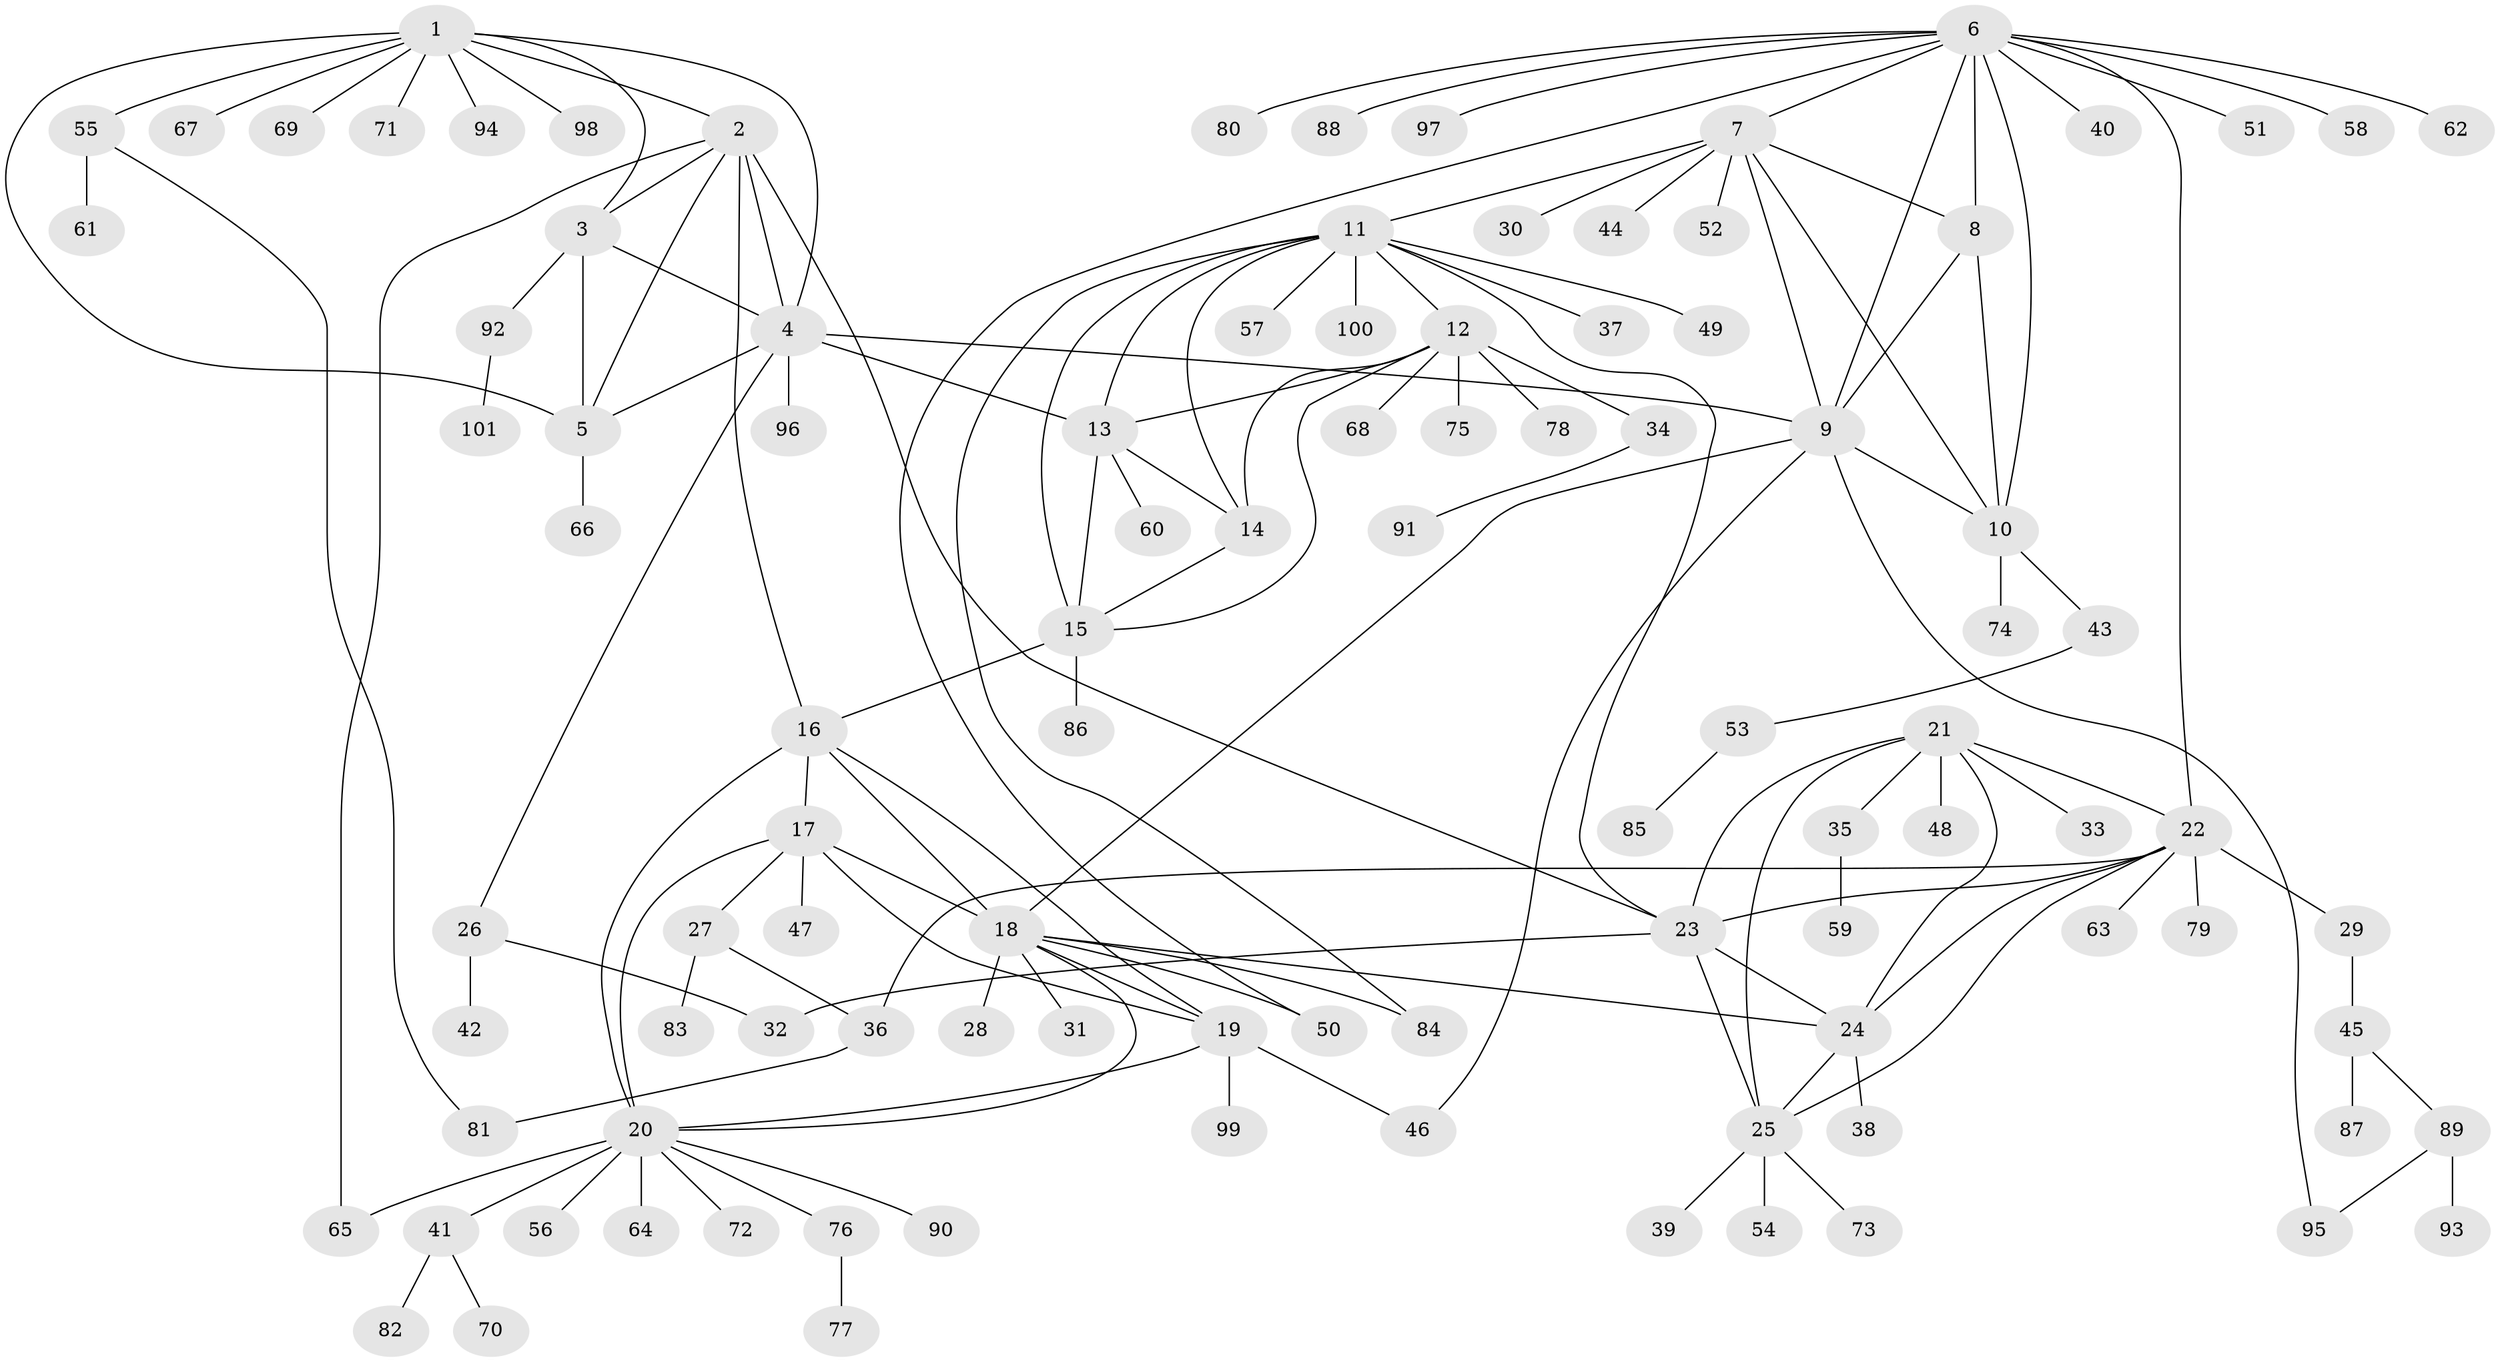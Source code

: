 // coarse degree distribution, {1: 0.4878048780487805, 5: 0.04878048780487805, 10: 0.024390243902439025, 7: 0.07317073170731707, 3: 0.07317073170731707, 6: 0.0975609756097561, 4: 0.07317073170731707, 2: 0.0975609756097561, 8: 0.024390243902439025}
// Generated by graph-tools (version 1.1) at 2025/37/03/04/25 23:37:38]
// undirected, 101 vertices, 144 edges
graph export_dot {
  node [color=gray90,style=filled];
  1;
  2;
  3;
  4;
  5;
  6;
  7;
  8;
  9;
  10;
  11;
  12;
  13;
  14;
  15;
  16;
  17;
  18;
  19;
  20;
  21;
  22;
  23;
  24;
  25;
  26;
  27;
  28;
  29;
  30;
  31;
  32;
  33;
  34;
  35;
  36;
  37;
  38;
  39;
  40;
  41;
  42;
  43;
  44;
  45;
  46;
  47;
  48;
  49;
  50;
  51;
  52;
  53;
  54;
  55;
  56;
  57;
  58;
  59;
  60;
  61;
  62;
  63;
  64;
  65;
  66;
  67;
  68;
  69;
  70;
  71;
  72;
  73;
  74;
  75;
  76;
  77;
  78;
  79;
  80;
  81;
  82;
  83;
  84;
  85;
  86;
  87;
  88;
  89;
  90;
  91;
  92;
  93;
  94;
  95;
  96;
  97;
  98;
  99;
  100;
  101;
  1 -- 2;
  1 -- 3;
  1 -- 4;
  1 -- 5;
  1 -- 55;
  1 -- 67;
  1 -- 69;
  1 -- 71;
  1 -- 94;
  1 -- 98;
  2 -- 3;
  2 -- 4;
  2 -- 5;
  2 -- 16;
  2 -- 23;
  2 -- 65;
  3 -- 4;
  3 -- 5;
  3 -- 92;
  4 -- 5;
  4 -- 9;
  4 -- 13;
  4 -- 26;
  4 -- 96;
  5 -- 66;
  6 -- 7;
  6 -- 8;
  6 -- 9;
  6 -- 10;
  6 -- 22;
  6 -- 40;
  6 -- 50;
  6 -- 51;
  6 -- 58;
  6 -- 62;
  6 -- 80;
  6 -- 88;
  6 -- 97;
  7 -- 8;
  7 -- 9;
  7 -- 10;
  7 -- 11;
  7 -- 30;
  7 -- 44;
  7 -- 52;
  8 -- 9;
  8 -- 10;
  9 -- 10;
  9 -- 18;
  9 -- 46;
  9 -- 95;
  10 -- 43;
  10 -- 74;
  11 -- 12;
  11 -- 13;
  11 -- 14;
  11 -- 15;
  11 -- 23;
  11 -- 37;
  11 -- 49;
  11 -- 57;
  11 -- 84;
  11 -- 100;
  12 -- 13;
  12 -- 14;
  12 -- 15;
  12 -- 34;
  12 -- 68;
  12 -- 75;
  12 -- 78;
  13 -- 14;
  13 -- 15;
  13 -- 60;
  14 -- 15;
  15 -- 16;
  15 -- 86;
  16 -- 17;
  16 -- 18;
  16 -- 19;
  16 -- 20;
  17 -- 18;
  17 -- 19;
  17 -- 20;
  17 -- 27;
  17 -- 47;
  18 -- 19;
  18 -- 20;
  18 -- 24;
  18 -- 28;
  18 -- 31;
  18 -- 50;
  18 -- 84;
  19 -- 20;
  19 -- 46;
  19 -- 99;
  20 -- 41;
  20 -- 56;
  20 -- 64;
  20 -- 65;
  20 -- 72;
  20 -- 76;
  20 -- 90;
  21 -- 22;
  21 -- 23;
  21 -- 24;
  21 -- 25;
  21 -- 33;
  21 -- 35;
  21 -- 48;
  22 -- 23;
  22 -- 24;
  22 -- 25;
  22 -- 29;
  22 -- 36;
  22 -- 63;
  22 -- 79;
  23 -- 24;
  23 -- 25;
  23 -- 32;
  24 -- 25;
  24 -- 38;
  25 -- 39;
  25 -- 54;
  25 -- 73;
  26 -- 32;
  26 -- 42;
  27 -- 36;
  27 -- 83;
  29 -- 45;
  34 -- 91;
  35 -- 59;
  36 -- 81;
  41 -- 70;
  41 -- 82;
  43 -- 53;
  45 -- 87;
  45 -- 89;
  53 -- 85;
  55 -- 61;
  55 -- 81;
  76 -- 77;
  89 -- 93;
  89 -- 95;
  92 -- 101;
}
